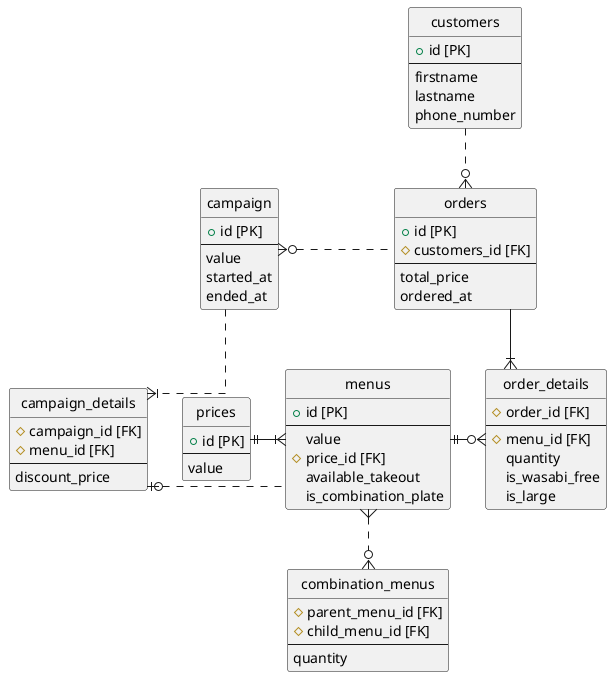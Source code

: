 @startuml

hide circle
skinparam linetype ortho

entity "menus" {
  + id [PK]
  --
  value
  # price_id [FK]
  available_takeout
  is_combination_plate
}

entity "combination_menus" {
  # parent_menu_id [FK]
  # child_menu_id [FK]
  --
  quantity
}

entity "prices" {
  + id [PK]
  --
  value
}

entity "customers" {
  + id [PK]
  --
  firstname
  lastname
  phone_number
}

entity "orders" {
  + id [PK]
  # customers_id [FK]
  --
  total_price
  ordered_at
}

entity "order_details" {
  # order_id [FK]
  --
  # menu_id [FK]
  quantity
  is_wasabi_free
  is_large
}

entity "campaign" {
  + id [PK]
  --
  value
  started_at
  ended_at
}

entity "campaign_details" {
  # campaign_id [FK]
  # menu_id [FK]
  --
  discount_price
}

customers ..o{ orders
orders --|{ order_details
order_details }o-l-|| menus 
menus }|-l-|| prices
campaign ..|{ campaign_details
menus .l.o| campaign_details
orders .l.o{ campaign
menus }.d.o{ combination_menus
@enduml

